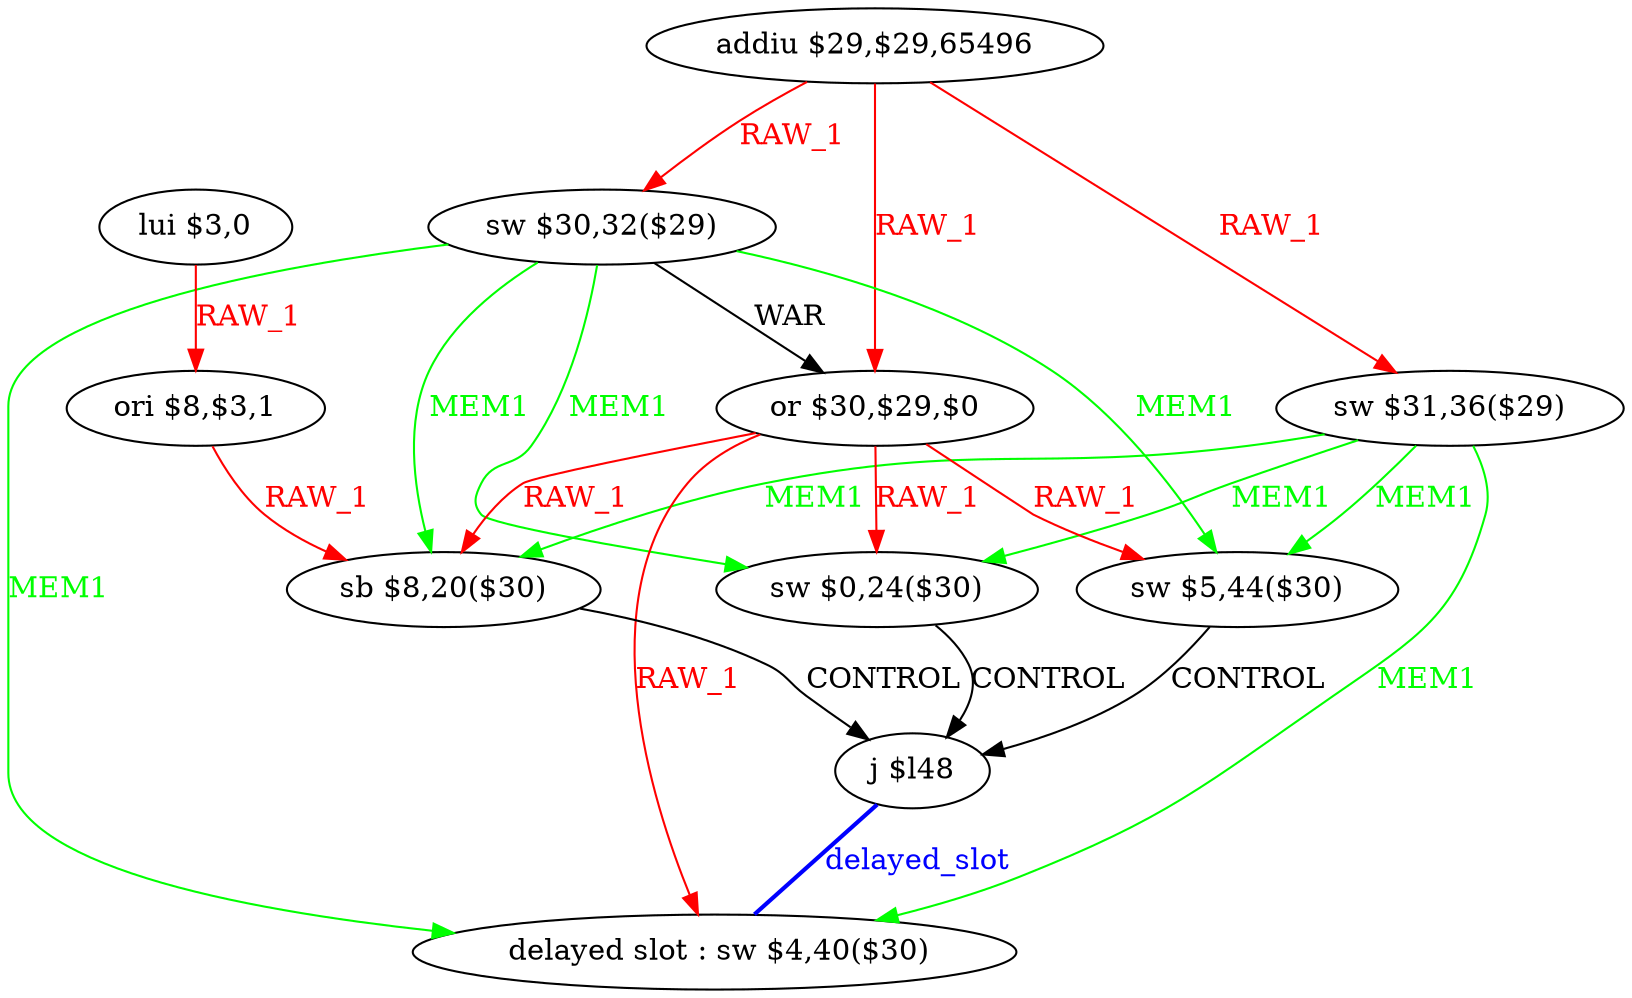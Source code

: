 digraph G1 {
node [shape = ellipse];
i10 [label = " delayed slot : sw $4,40($30)"] ;
i9 ->  i10 [style = bold, dir= none, fontcolor = blue, color = blue, label= "delayed_slot"];
i9 [label = "j $l48"] ;
i0 [label = "addiu $29,$29,65496"] ;
i0 ->  i2 [color = red, fontcolor = red, label= "RAW_1"];
i0 ->  i3 [color = red, fontcolor = red, label= "RAW_1"];
i0 ->  i4 [color = red, fontcolor = red, label= "RAW_1"];
i2 [label = "sw $30,32($29)"] ;
i2 ->  i4 [label= "WAR"];
i2 ->  i6 [color = green, fontcolor = green, label= "MEM1"];
i2 ->  i7 [color = green, fontcolor = green, label= "MEM1"];
i2 ->  i8 [color = green, fontcolor = green, label= "MEM1"];
i2 ->  i10 [color = green, fontcolor = green, label= "MEM1"];
i4 [label = "or $30,$29,$0"] ;
i4 ->  i6 [color = red, fontcolor = red, label= "RAW_1"];
i4 ->  i7 [color = red, fontcolor = red, label= "RAW_1"];
i4 ->  i8 [color = red, fontcolor = red, label= "RAW_1"];
i4 ->  i10 [color = red, fontcolor = red, label= "RAW_1"];
i6 [label = "sw $5,44($30)"] ;
i6 ->  i9 [label= "CONTROL"];
i7 [label = "sb $8,20($30)"] ;
i7 ->  i9 [label= "CONTROL"];
i8 [label = "sw $0,24($30)"] ;
i8 ->  i9 [label= "CONTROL"];
i3 [label = "sw $31,36($29)"] ;
i3 ->  i6 [color = green, fontcolor = green, label= "MEM1"];
i3 ->  i7 [color = green, fontcolor = green, label= "MEM1"];
i3 ->  i8 [color = green, fontcolor = green, label= "MEM1"];
i3 ->  i10 [color = green, fontcolor = green, label= "MEM1"];
i1 [label = "lui $3,0"] ;
i1 ->  i5 [color = red, fontcolor = red, label= "RAW_1"];
i5 [label = "ori $8,$3,1"] ;
i5 ->  i7 [color = red, fontcolor = red, label= "RAW_1"];
}
